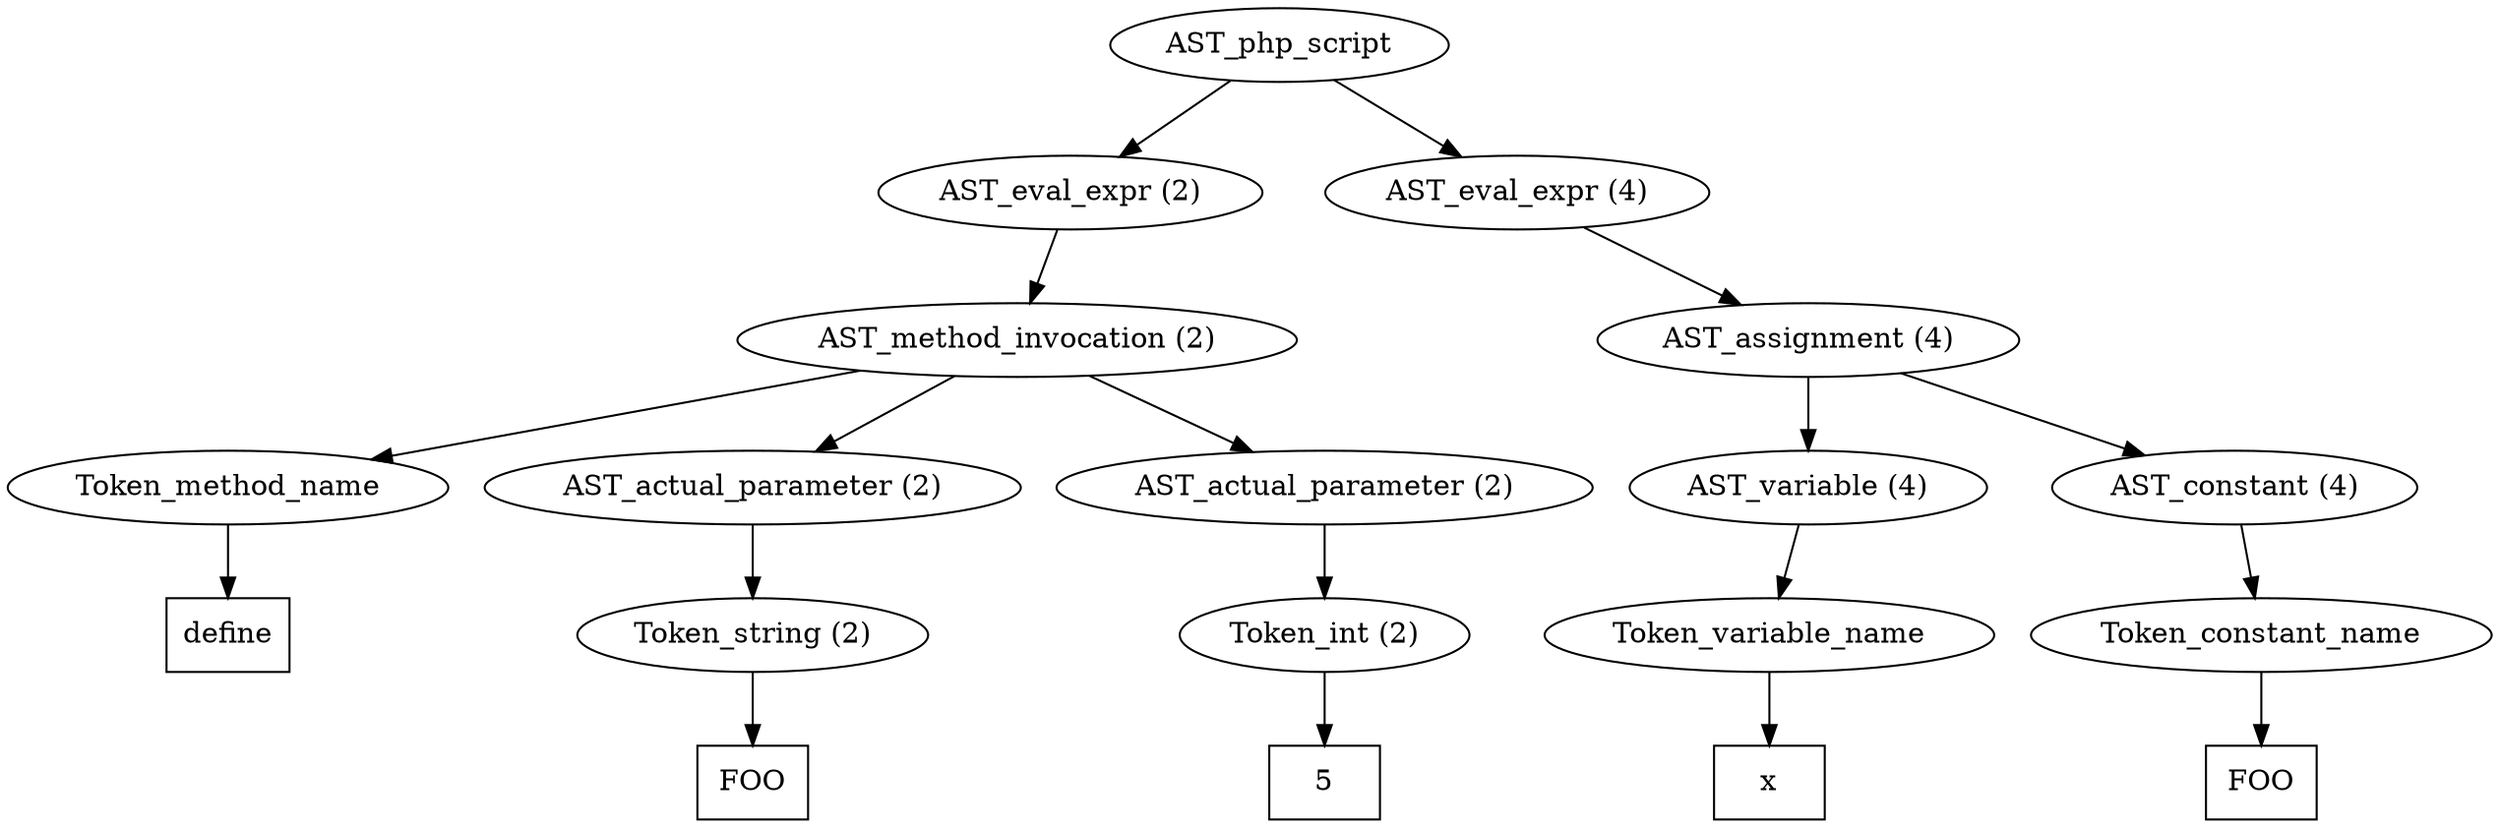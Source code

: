/*
 * AST in dot format generated by phc -- the PHP compiler
 */

digraph AST {
node_0 [label="AST_php_script"];
node_1 [label="AST_eval_expr (2)"];
node_2 [label="AST_method_invocation (2)"];
node_3 [label="Token_method_name"];
node_4 [label="define", shape=box]
node_3 -> node_4;
node_5 [label="AST_actual_parameter (2)"];
node_6 [label="Token_string (2)"];
node_7 [label="FOO", shape=box]
node_6 -> node_7;
node_5 -> node_6;
node_8 [label="AST_actual_parameter (2)"];
node_9 [label="Token_int (2)"];
node_10 [label="5", shape=box]
node_9 -> node_10;
node_8 -> node_9;
node_2 -> node_8;
node_2 -> node_5;
node_2 -> node_3;
node_1 -> node_2;
node_11 [label="AST_eval_expr (4)"];
node_12 [label="AST_assignment (4)"];
node_13 [label="AST_variable (4)"];
node_14 [label="Token_variable_name"];
node_15 [label="x", shape=box]
node_14 -> node_15;
node_13 -> node_14;
node_16 [label="AST_constant (4)"];
node_17 [label="Token_constant_name"];
node_18 [label="FOO", shape=box]
node_17 -> node_18;
node_16 -> node_17;
node_12 -> node_16;
node_12 -> node_13;
node_11 -> node_12;
node_0 -> node_11;
node_0 -> node_1;
}
